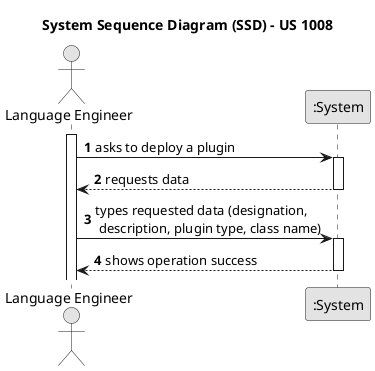 @startuml
skinparam monochrome true
skinparam packageStyle rectangle
skinparam shadowing false

title System Sequence Diagram (SSD) - US 1008

autonumber

actor "Language Engineer" as User
participant ":System" as System

activate User

    User -> System: asks to deploy a plugin
        activate System

    System--> User : requests data
        deactivate System

    User -> System: types requested data (designation,\n description, plugin type, class name)
        activate System


    System--> User : shows operation success
        deactivate System

@enduml